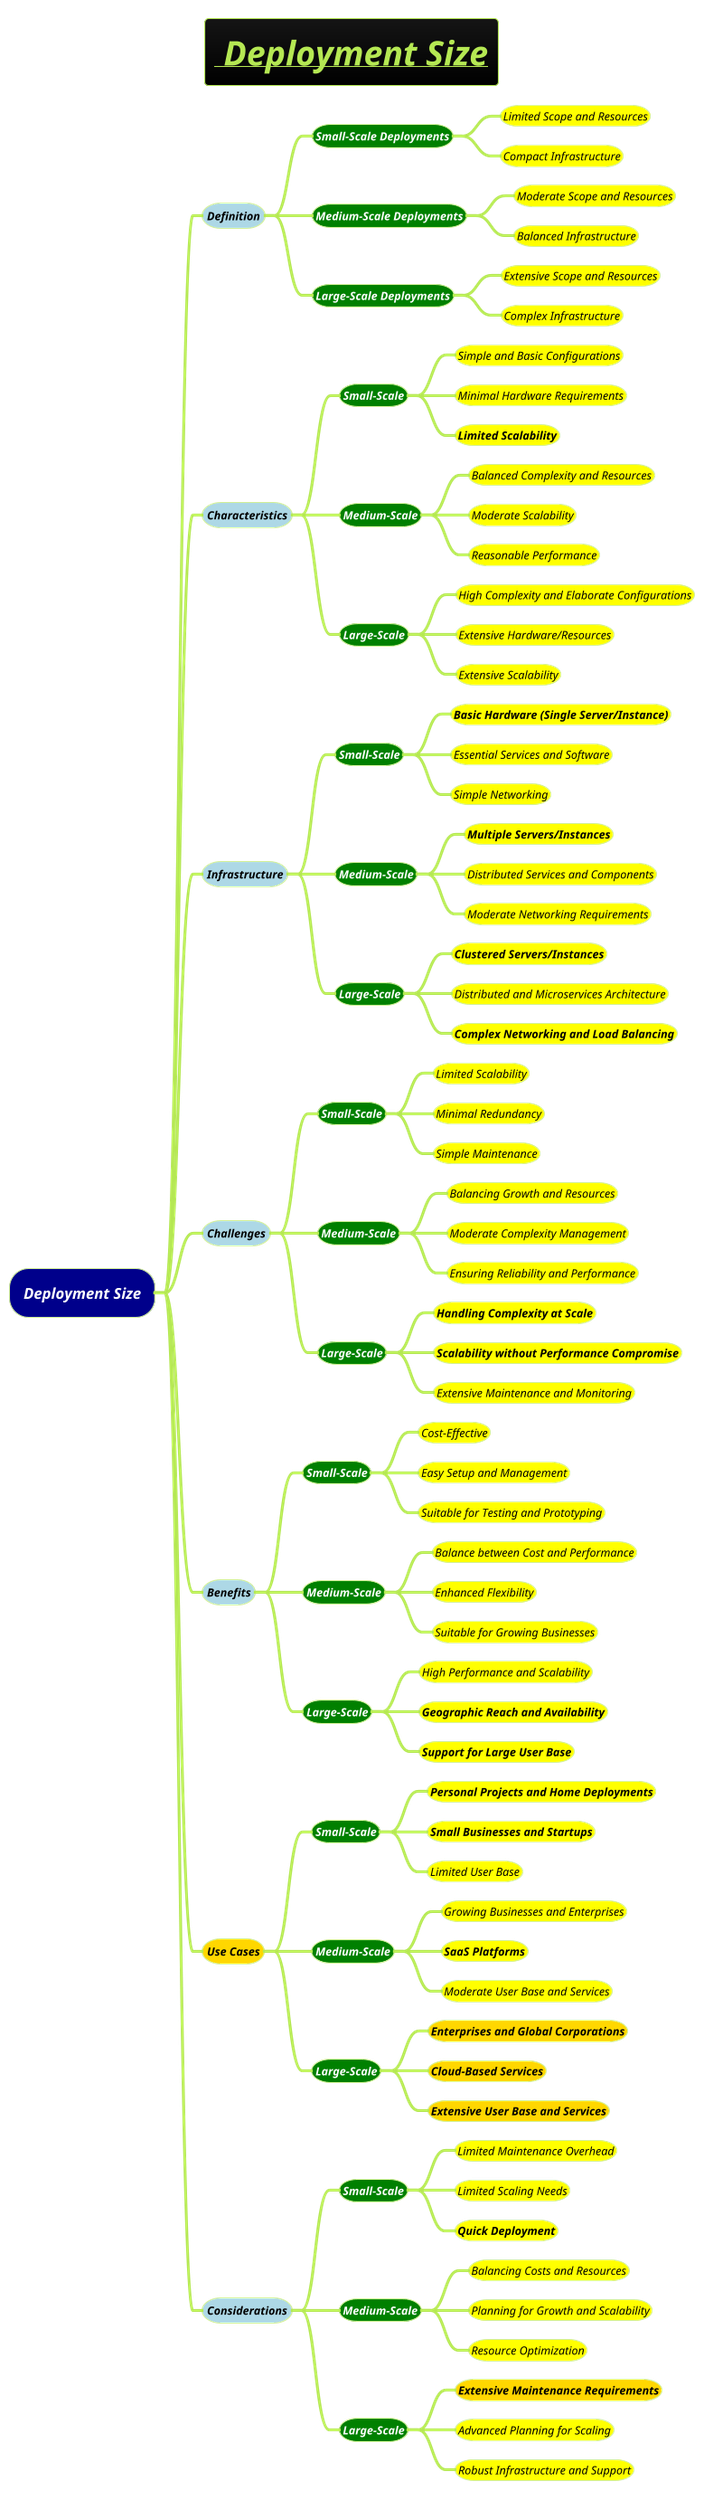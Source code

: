 @startmindmap
title =<i><b><u> Deployment Size
!theme hacker

*[#darkblue] <i><color #white>Deployment Size
**[#lightblue] <i><color #black><size:12>Definition
***[#green] <b><i><color #white><size:12>Small-Scale Deployments
****[#yellow] <i><color #black><size:12>Limited Scope and Resources
****[#yellow] <i><color #black><size:12>Compact Infrastructure
***[#green] <b><i><color #white><size:12>Medium-Scale Deployments
****[#yellow] <i><color #black><size:12>Moderate Scope and Resources
****[#yellow] <i><color #black><size:12>Balanced Infrastructure
***[#green] <b><i><color #white><size:12>Large-Scale Deployments
****[#yellow] <i><color #black><size:12>Extensive Scope and Resources
****[#yellow] <i><color #black><size:12>Complex Infrastructure
**[#lightblue] <i><color #black><size:12>Characteristics
***[#green] <b><i><color #white><size:12>Small-Scale
****[#yellow] <i><color #black><size:12>Simple and Basic Configurations
****[#yellow] <i><color #black><size:12>Minimal Hardware Requirements
****[#yellow] <i><color #black><size:12><b>Limited Scalability
***[#green] <b><i><color #white><size:12>Medium-Scale
****[#yellow] <i><color #black><size:12>Balanced Complexity and Resources
****[#yellow] <i><color #black><size:12>Moderate Scalability
****[#yellow] <i><color #black><size:12>Reasonable Performance
***[#green] <b><i><color #white><size:12>Large-Scale
****[#yellow] <i><color #black><size:12>High Complexity and Elaborate Configurations
****[#yellow] <i><color #black><size:12>Extensive Hardware/Resources
****[#yellow] <i><color #black><size:12>Extensive Scalability
**[#lightblue] <i><color #black><size:12>Infrastructure
***[#green] <b><i><color #white><size:12>Small-Scale
****[#yellow] <i><color #black><size:12><b>Basic Hardware (Single Server/Instance)
****[#yellow] <i><color #black><size:12>Essential Services and Software
****[#yellow] <i><color #black><size:12>Simple Networking
***[#green] <b><i><color #white><size:12>Medium-Scale
****[#yellow] <i><color #black><size:12><b>Multiple Servers/Instances
****[#yellow] <i><color #black><size:12>Distributed Services and Components
****[#yellow] <i><color #black><size:12>Moderate Networking Requirements
***[#green] <b><i><color #white><size:12>Large-Scale
****[#yellow] <i><color #black><size:12><b>Clustered Servers/Instances
****[#yellow] <i><color #black><size:12>Distributed and Microservices Architecture
****[#yellow] <i><color #black><size:12><b>Complex Networking and Load Balancing
**[#lightblue] <i><color #black><size:12>Challenges
***[#green] <b><i><color #white><size:12>Small-Scale
****[#yellow] <i><color #black><size:12>Limited Scalability
****[#yellow] <i><color #black><size:12>Minimal Redundancy
****[#yellow] <i><color #black><size:12>Simple Maintenance
***[#green] <b><i><color #white><size:12>Medium-Scale
****[#yellow] <i><color #black><size:12>Balancing Growth and Resources
****[#yellow] <i><color #black><size:12>Moderate Complexity Management
****[#yellow] <i><color #black><size:12>Ensuring Reliability and Performance
***[#green] <b><i><color #white><size:12>Large-Scale
****[#yellow] <i><color #black><size:12><b>Handling Complexity at Scale
****[#yellow] <i><color #black><size:12><b>Scalability without Performance Compromise
****[#yellow] <i><color #black><size:12>Extensive Maintenance and Monitoring
**[#lightblue] <i><color #black><size:12>Benefits
***[#green] <b><i><color #white><size:12>Small-Scale
****[#yellow] <i><color #black><size:12>Cost-Effective
****[#yellow] <i><color #black><size:12>Easy Setup and Management
****[#yellow] <i><color #black><size:12>Suitable for Testing and Prototyping
***[#green] <b><i><color #white><size:12>Medium-Scale
****[#yellow] <i><color #black><size:12>Balance between Cost and Performance
****[#yellow] <i><color #black><size:12>Enhanced Flexibility
****[#yellow] <i><color #black><size:12>Suitable for Growing Businesses
***[#green] <b><i><color #white><size:12>Large-Scale
****[#yellow] <i><color #black><size:12>High Performance and Scalability
****[#yellow] <i><color #black><size:12><b>Geographic Reach and Availability
****[#yellow] <i><color #black><size:12><b>Support for Large User Base
**[#gold] <i><color #black><size:12>Use Cases
***[#green] <b><i><color #white><size:12>Small-Scale
****[#yellow] <i><color #black><size:12><b>Personal Projects and Home Deployments
****[#yellow] <i><color #black><size:12><b>Small Businesses and Startups
****[#yellow] <i><color #black><size:12>Limited User Base
***[#green] <b><i><color #white><size:12>Medium-Scale
****[#yellow] <i><color #black><size:12>Growing Businesses and Enterprises
****[#yellow] <i><color #black><size:12><b>SaaS Platforms
****[#yellow] <i><color #black><size:12>Moderate User Base and Services
***[#green] <b><i><color #white><size:12>Large-Scale
****[#gold] <i><color #black><size:12><b>Enterprises and Global Corporations
****[#gold] <i><color #black><size:12><b>Cloud-Based Services
****[#gold] <i><color #black><size:12><b>Extensive User Base and Services
**[#lightblue] <i><color #black><size:12>Considerations
***[#green] <b><i><color #white><size:12>Small-Scale
****[#yellow] <i><color #black><size:12>Limited Maintenance Overhead
****[#yellow] <i><color #black><size:12>Limited Scaling Needs
****[#yellow] <i><color #black><size:12><b>Quick Deployment
***[#green] <b><i><color #white><size:12>Medium-Scale
****[#yellow] <i><color #black><size:12>Balancing Costs and Resources
****[#yellow] <i><color #black><size:12>Planning for Growth and Scalability
****[#yellow] <i><color #black><size:12>Resource Optimization
***[#green] <b><i><color #white><size:12>Large-Scale
****[#gold] <i><color #black><size:12><b>Extensive Maintenance Requirements
****[#yellow] <i><color #black><size:12>Advanced Planning for Scaling
****[#yellow] <i><color #black><size:12>Robust Infrastructure and Support
@endmindmap
